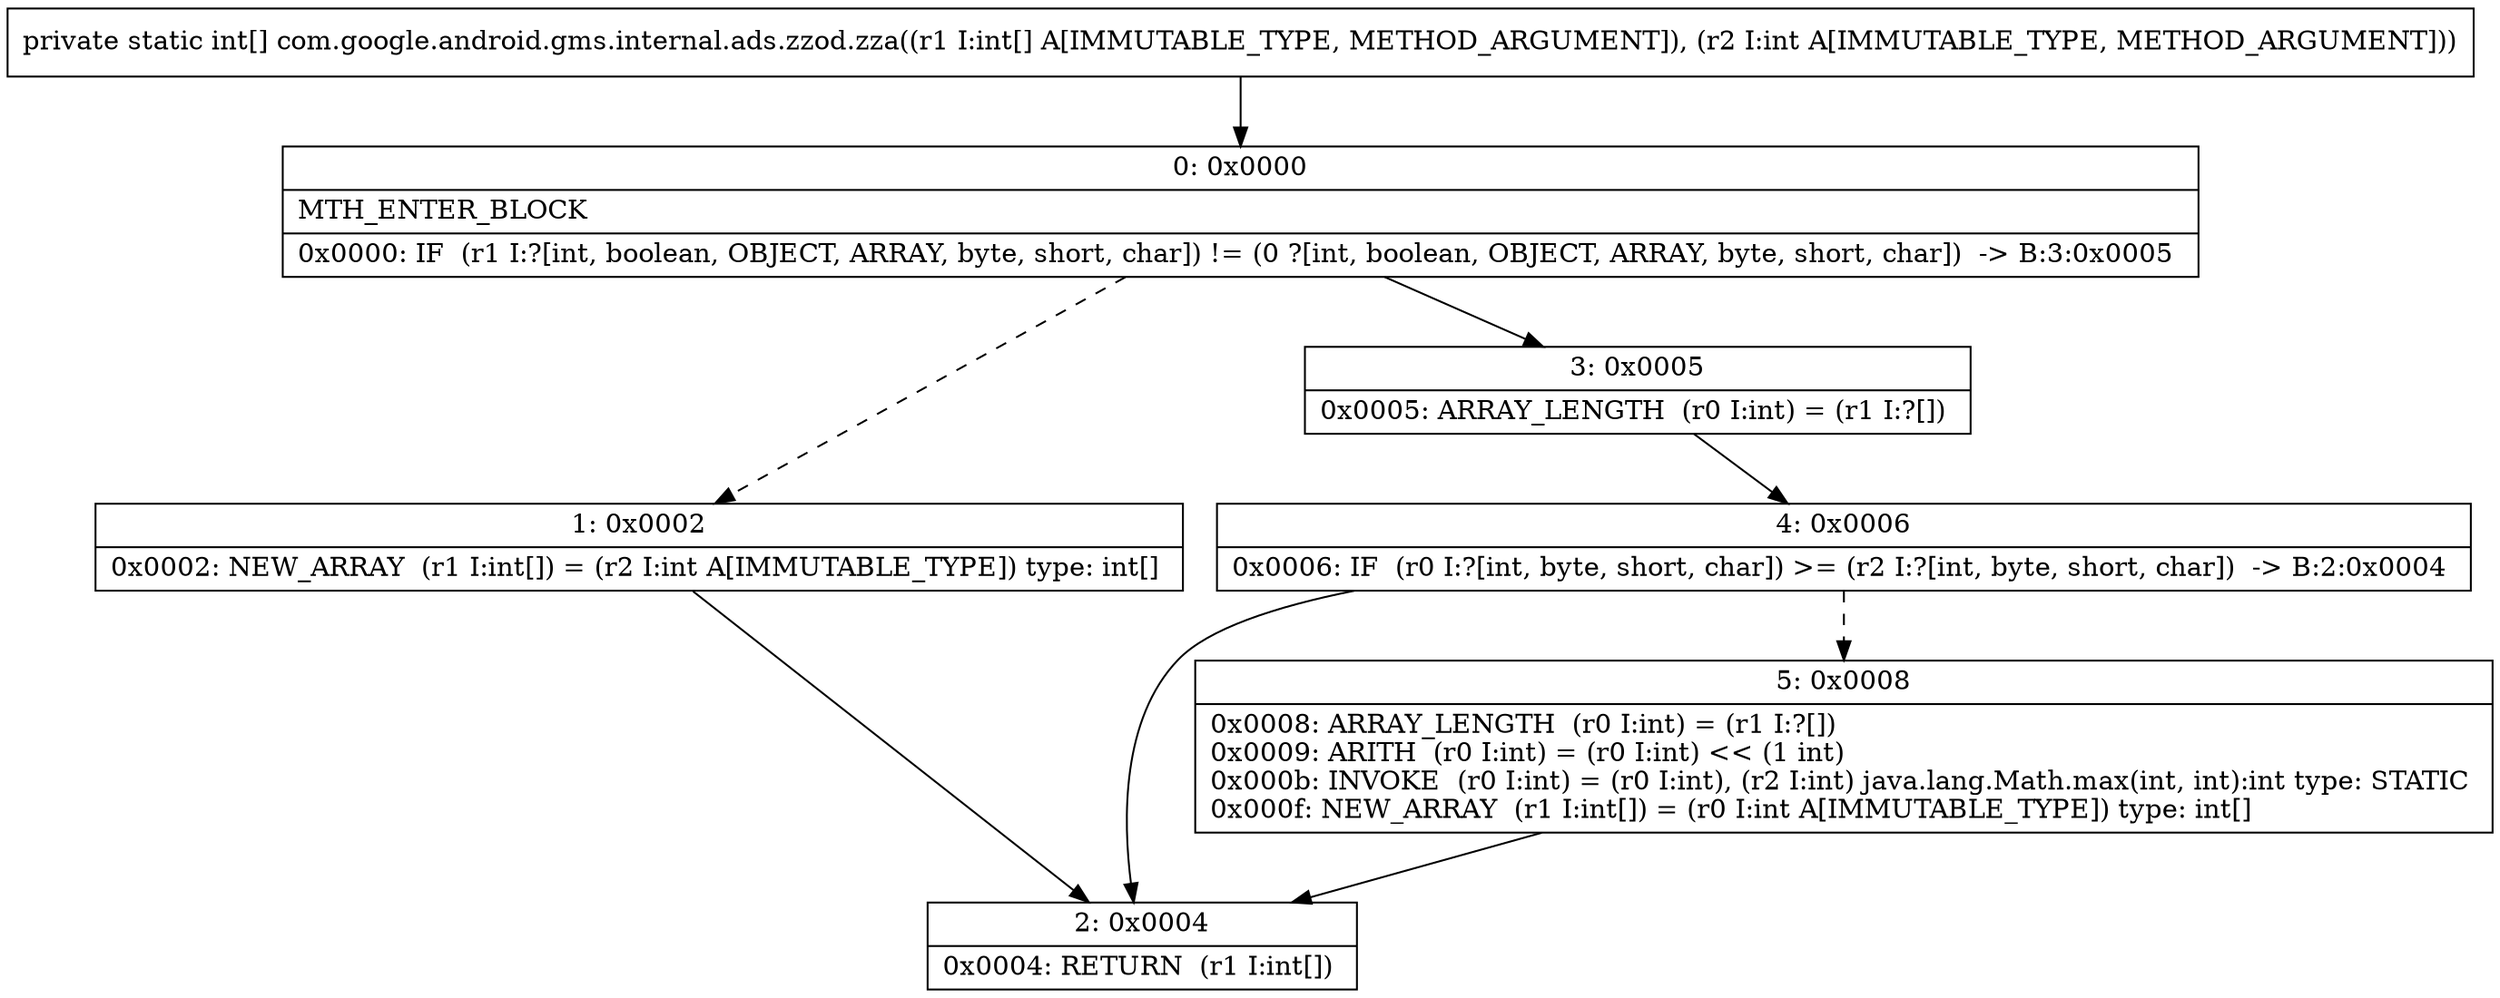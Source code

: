 digraph "CFG forcom.google.android.gms.internal.ads.zzod.zza([II)[I" {
Node_0 [shape=record,label="{0\:\ 0x0000|MTH_ENTER_BLOCK\l|0x0000: IF  (r1 I:?[int, boolean, OBJECT, ARRAY, byte, short, char]) != (0 ?[int, boolean, OBJECT, ARRAY, byte, short, char])  \-\> B:3:0x0005 \l}"];
Node_1 [shape=record,label="{1\:\ 0x0002|0x0002: NEW_ARRAY  (r1 I:int[]) = (r2 I:int A[IMMUTABLE_TYPE]) type: int[] \l}"];
Node_2 [shape=record,label="{2\:\ 0x0004|0x0004: RETURN  (r1 I:int[]) \l}"];
Node_3 [shape=record,label="{3\:\ 0x0005|0x0005: ARRAY_LENGTH  (r0 I:int) = (r1 I:?[]) \l}"];
Node_4 [shape=record,label="{4\:\ 0x0006|0x0006: IF  (r0 I:?[int, byte, short, char]) \>= (r2 I:?[int, byte, short, char])  \-\> B:2:0x0004 \l}"];
Node_5 [shape=record,label="{5\:\ 0x0008|0x0008: ARRAY_LENGTH  (r0 I:int) = (r1 I:?[]) \l0x0009: ARITH  (r0 I:int) = (r0 I:int) \<\< (1 int) \l0x000b: INVOKE  (r0 I:int) = (r0 I:int), (r2 I:int) java.lang.Math.max(int, int):int type: STATIC \l0x000f: NEW_ARRAY  (r1 I:int[]) = (r0 I:int A[IMMUTABLE_TYPE]) type: int[] \l}"];
MethodNode[shape=record,label="{private static int[] com.google.android.gms.internal.ads.zzod.zza((r1 I:int[] A[IMMUTABLE_TYPE, METHOD_ARGUMENT]), (r2 I:int A[IMMUTABLE_TYPE, METHOD_ARGUMENT])) }"];
MethodNode -> Node_0;
Node_0 -> Node_1[style=dashed];
Node_0 -> Node_3;
Node_1 -> Node_2;
Node_3 -> Node_4;
Node_4 -> Node_2;
Node_4 -> Node_5[style=dashed];
Node_5 -> Node_2;
}

